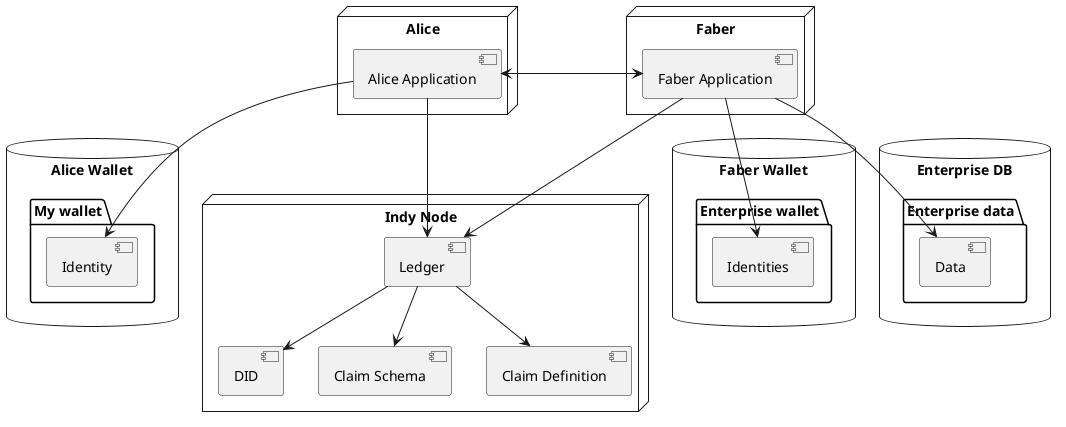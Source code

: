 @startuml
node "Alice" {
[Alice Application]
}
database "Alice Wallet" {
folder "My wallet" {
[Identity]
}
}
node "Faber" {
[Faber Application]
}
database "Faber Wallet" {
folder "Enterprise wallet" {
[Identities]
}
}
database "Enterprise DB" {
folder "Enterprise data" {
[Data]
}
}
node "Indy Node" {
[Ledger]
[DID]
[Claim Schema]
[Claim Definition]
}
[Alice Application] --> [Faber Application]
[Faber Application] --> [Alice Application]
[Alice Application] --> [Identity]
[Faber Application] --> [Identities]
[Faber Application] --> [Data]
[Alice Application] --> [Ledger]
[Faber Application] --> [Ledger]
[Ledger] --> [DID]
[Ledger] --> [Claim Schema]
[Ledger] --> [Claim Definition]
@enduml
